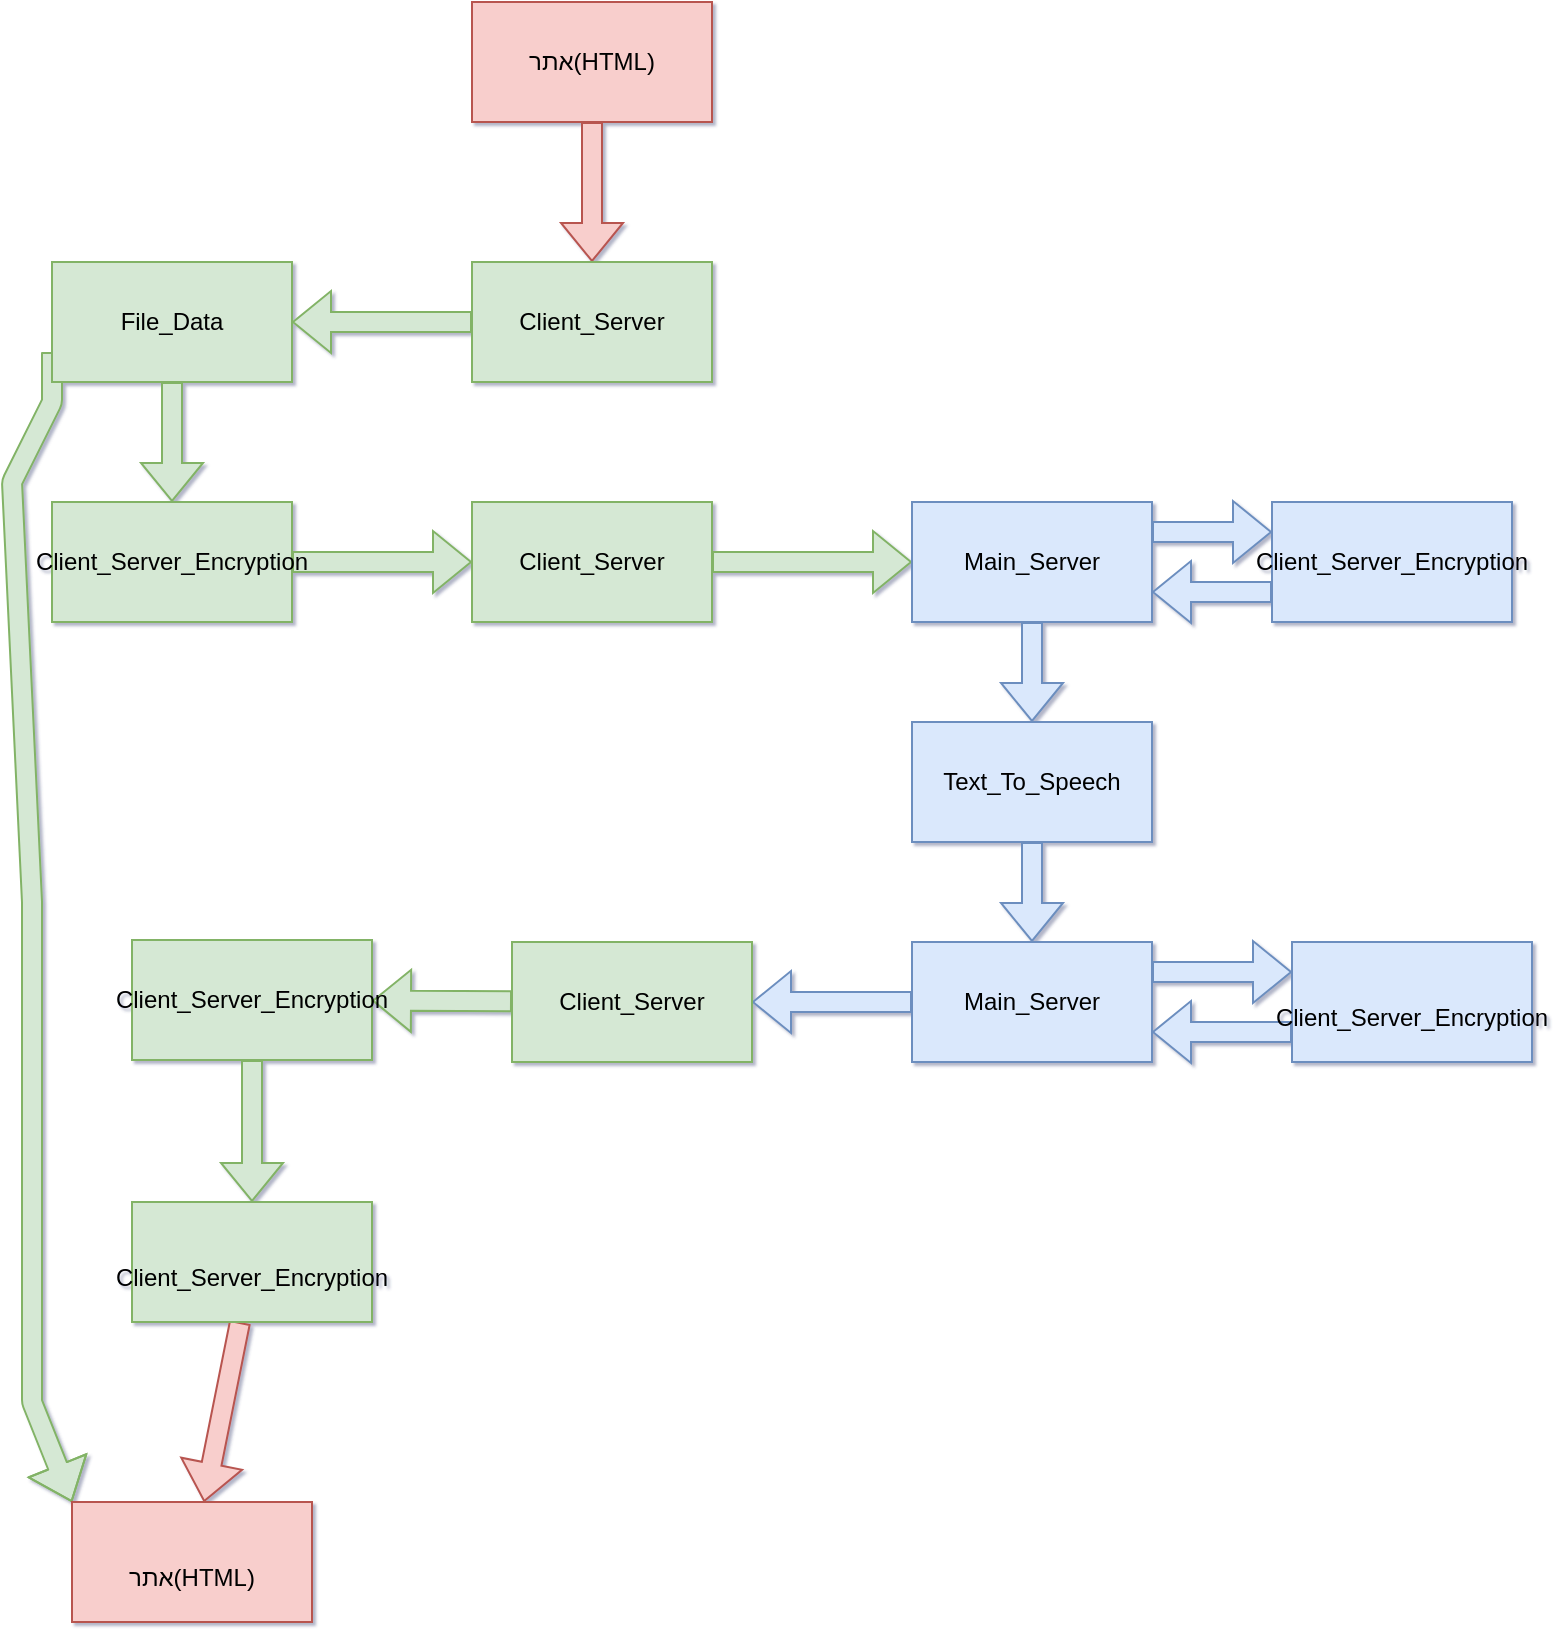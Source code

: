 <mxfile version="17.5.1" type="github">
  <diagram id="Z9QZm6c8eoxHo2ETA0aJ" name="Page-1">
    <mxGraphModel dx="1422" dy="762" grid="1" gridSize="10" guides="1" tooltips="1" connect="1" arrows="1" fold="1" page="1" pageScale="1" pageWidth="827" pageHeight="1169" background="none" math="0" shadow="1">
      <root>
        <mxCell id="0" />
        <mxCell id="1" parent="0" />
        <mxCell id="uZUBSTvquDvs18WI79-K-3" value="" style="edgeStyle=orthogonalEdgeStyle;rounded=0;orthogonalLoop=1;jettySize=auto;html=1;fillColor=#f8cecc;strokeColor=#b85450;shape=flexArrow;" parent="1" source="uZUBSTvquDvs18WI79-K-1" target="uZUBSTvquDvs18WI79-K-2" edge="1">
          <mxGeometry relative="1" as="geometry" />
        </mxCell>
        <mxCell id="uZUBSTvquDvs18WI79-K-1" value="אתר(HTML)" style="rounded=0;whiteSpace=wrap;html=1;fillColor=#f8cecc;strokeColor=#b85450;horizontal=1;verticalAlign=middle;" parent="1" vertex="1">
          <mxGeometry x="260" y="10" width="120" height="60" as="geometry" />
        </mxCell>
        <mxCell id="uZUBSTvquDvs18WI79-K-5" value="" style="edgeStyle=orthogonalEdgeStyle;rounded=0;orthogonalLoop=1;jettySize=auto;html=1;shape=flexArrow;fillColor=#d5e8d4;strokeColor=#82b366;" parent="1" source="uZUBSTvquDvs18WI79-K-2" target="uZUBSTvquDvs18WI79-K-4" edge="1">
          <mxGeometry relative="1" as="geometry" />
        </mxCell>
        <mxCell id="uZUBSTvquDvs18WI79-K-2" value="Client_Server" style="rounded=0;whiteSpace=wrap;html=1;fillColor=#d5e8d4;strokeColor=#82b366;" parent="1" vertex="1">
          <mxGeometry x="260" y="140" width="120" height="60" as="geometry" />
        </mxCell>
        <mxCell id="uZUBSTvquDvs18WI79-K-44" value="" style="edgeStyle=none;rounded=0;orthogonalLoop=1;jettySize=auto;html=1;fillColor=#d5e8d4;strokeColor=#82b366;shape=flexArrow;" parent="1" source="uZUBSTvquDvs18WI79-K-4" target="uZUBSTvquDvs18WI79-K-43" edge="1">
          <mxGeometry relative="1" as="geometry" />
        </mxCell>
        <mxCell id="nFe4-SsjxK17j_JVTDlZ-9" value="" style="edgeStyle=none;shape=flexArrow;orthogonalLoop=1;jettySize=auto;html=1;entryX=0;entryY=0;entryDx=0;entryDy=0;fillColor=#d5e8d4;strokeColor=#82b366;exitX=0;exitY=0.75;exitDx=0;exitDy=0;" edge="1" parent="1" source="uZUBSTvquDvs18WI79-K-4" target="uZUBSTvquDvs18WI79-K-67">
          <mxGeometry relative="1" as="geometry">
            <mxPoint x="60" y="210" as="sourcePoint" />
            <mxPoint x="70" y="750" as="targetPoint" />
            <Array as="points">
              <mxPoint x="50" y="210" />
              <mxPoint x="30" y="250" />
              <mxPoint x="40" y="460" />
              <mxPoint x="40" y="710" />
            </Array>
          </mxGeometry>
        </mxCell>
        <mxCell id="uZUBSTvquDvs18WI79-K-4" value="File_Data" style="rounded=0;whiteSpace=wrap;html=1;fillColor=#d5e8d4;strokeColor=#82b366;" parent="1" vertex="1">
          <mxGeometry x="50" y="140" width="120" height="60" as="geometry" />
        </mxCell>
        <mxCell id="uZUBSTvquDvs18WI79-K-46" value="" style="edgeStyle=none;rounded=0;orthogonalLoop=1;jettySize=auto;html=1;shape=flexArrow;fillColor=#d5e8d4;strokeColor=#82b366;" parent="1" source="uZUBSTvquDvs18WI79-K-43" target="uZUBSTvquDvs18WI79-K-45" edge="1">
          <mxGeometry relative="1" as="geometry" />
        </mxCell>
        <mxCell id="uZUBSTvquDvs18WI79-K-43" value="Client_Server_Encryption" style="rounded=0;whiteSpace=wrap;html=1;fillColor=#d5e8d4;strokeColor=#82b366;" parent="1" vertex="1">
          <mxGeometry x="50" y="260" width="120" height="60" as="geometry" />
        </mxCell>
        <mxCell id="uZUBSTvquDvs18WI79-K-48" value="" style="edgeStyle=none;rounded=0;orthogonalLoop=1;jettySize=auto;html=1;fillColor=#d5e8d4;strokeColor=#82b366;shape=flexArrow;" parent="1" source="uZUBSTvquDvs18WI79-K-45" target="uZUBSTvquDvs18WI79-K-47" edge="1">
          <mxGeometry relative="1" as="geometry" />
        </mxCell>
        <mxCell id="uZUBSTvquDvs18WI79-K-45" value="Client_Server" style="rounded=0;whiteSpace=wrap;html=1;fillColor=#d5e8d4;strokeColor=#82b366;" parent="1" vertex="1">
          <mxGeometry x="260" y="260" width="120" height="60" as="geometry" />
        </mxCell>
        <mxCell id="uZUBSTvquDvs18WI79-K-50" value="" style="edgeStyle=none;rounded=0;orthogonalLoop=1;jettySize=auto;html=1;fillColor=#dae8fc;strokeColor=#6c8ebf;shape=flexArrow;" parent="1" source="uZUBSTvquDvs18WI79-K-47" target="uZUBSTvquDvs18WI79-K-49" edge="1">
          <mxGeometry relative="1" as="geometry" />
        </mxCell>
        <mxCell id="uZUBSTvquDvs18WI79-K-53" value="" style="edgeStyle=none;rounded=0;orthogonalLoop=1;jettySize=auto;html=1;exitX=1;exitY=0.25;exitDx=0;exitDy=0;entryX=0;entryY=0.25;entryDx=0;entryDy=0;fillColor=#dae8fc;strokeColor=#6c8ebf;shape=flexArrow;" parent="1" source="uZUBSTvquDvs18WI79-K-47" target="uZUBSTvquDvs18WI79-K-51" edge="1">
          <mxGeometry relative="1" as="geometry" />
        </mxCell>
        <mxCell id="uZUBSTvquDvs18WI79-K-47" value="Main_Server" style="rounded=0;whiteSpace=wrap;html=1;fillColor=#dae8fc;strokeColor=#6c8ebf;" parent="1" vertex="1">
          <mxGeometry x="480" y="260" width="120" height="60" as="geometry" />
        </mxCell>
        <mxCell id="uZUBSTvquDvs18WI79-K-60" value="" style="edgeStyle=none;rounded=0;orthogonalLoop=1;jettySize=auto;html=1;fillColor=#dae8fc;strokeColor=#6c8ebf;shape=flexArrow;" parent="1" source="uZUBSTvquDvs18WI79-K-49" target="uZUBSTvquDvs18WI79-K-59" edge="1">
          <mxGeometry relative="1" as="geometry" />
        </mxCell>
        <mxCell id="uZUBSTvquDvs18WI79-K-49" value="Text_To_Speech" style="rounded=0;whiteSpace=wrap;html=1;fillColor=#dae8fc;strokeColor=#6c8ebf;" parent="1" vertex="1">
          <mxGeometry x="480" y="370" width="120" height="60" as="geometry" />
        </mxCell>
        <mxCell id="uZUBSTvquDvs18WI79-K-52" value="" style="edgeStyle=none;rounded=0;orthogonalLoop=1;jettySize=auto;html=1;exitX=0;exitY=0.75;exitDx=0;exitDy=0;entryX=1;entryY=0.75;entryDx=0;entryDy=0;shape=flexArrow;fillColor=#dae8fc;strokeColor=#6c8ebf;" parent="1" source="uZUBSTvquDvs18WI79-K-51" target="uZUBSTvquDvs18WI79-K-47" edge="1">
          <mxGeometry relative="1" as="geometry" />
        </mxCell>
        <mxCell id="uZUBSTvquDvs18WI79-K-51" value="Client_Server_Encryption" style="rounded=0;whiteSpace=wrap;html=1;fillColor=#dae8fc;strokeColor=#6c8ebf;" parent="1" vertex="1">
          <mxGeometry x="660" y="260" width="120" height="60" as="geometry" />
        </mxCell>
        <mxCell id="uZUBSTvquDvs18WI79-K-56" value="" style="edgeStyle=none;rounded=0;orthogonalLoop=1;jettySize=auto;html=1;exitX=1;exitY=0.25;exitDx=0;exitDy=0;entryX=0;entryY=0.25;entryDx=0;entryDy=0;fillColor=#dae8fc;strokeColor=#6c8ebf;shape=flexArrow;" parent="1" source="uZUBSTvquDvs18WI79-K-59" target="uZUBSTvquDvs18WI79-K-58" edge="1">
          <mxGeometry relative="1" as="geometry">
            <mxPoint x="610" y="455" as="sourcePoint" />
          </mxGeometry>
        </mxCell>
        <mxCell id="uZUBSTvquDvs18WI79-K-57" value="" style="edgeStyle=none;rounded=0;orthogonalLoop=1;jettySize=auto;html=1;exitX=0;exitY=0.75;exitDx=0;exitDy=0;entryX=1;entryY=0.75;entryDx=0;entryDy=0;shape=flexArrow;fillColor=#dae8fc;strokeColor=#6c8ebf;" parent="1" source="uZUBSTvquDvs18WI79-K-58" target="uZUBSTvquDvs18WI79-K-59" edge="1">
          <mxGeometry relative="1" as="geometry">
            <mxPoint x="610" y="485" as="targetPoint" />
          </mxGeometry>
        </mxCell>
        <mxCell id="uZUBSTvquDvs18WI79-K-58" value="&lt;br&gt;&lt;span style=&quot;font-family: &amp;#34;helvetica&amp;#34;&quot;&gt;Client_Server_Encryption&lt;/span&gt;" style="rounded=0;whiteSpace=wrap;html=1;fillColor=#dae8fc;strokeColor=#6c8ebf;" parent="1" vertex="1">
          <mxGeometry x="670" y="480" width="120" height="60" as="geometry" />
        </mxCell>
        <mxCell id="uZUBSTvquDvs18WI79-K-62" value="" style="edgeStyle=none;rounded=0;orthogonalLoop=1;jettySize=auto;html=1;fillColor=#dae8fc;strokeColor=#6c8ebf;shape=flexArrow;" parent="1" source="uZUBSTvquDvs18WI79-K-59" target="uZUBSTvquDvs18WI79-K-61" edge="1">
          <mxGeometry relative="1" as="geometry" />
        </mxCell>
        <mxCell id="uZUBSTvquDvs18WI79-K-59" value="Main_Server" style="rounded=0;whiteSpace=wrap;html=1;fillColor=#dae8fc;strokeColor=#6c8ebf;" parent="1" vertex="1">
          <mxGeometry x="480" y="480" width="120" height="60" as="geometry" />
        </mxCell>
        <mxCell id="uZUBSTvquDvs18WI79-K-64" value="" style="edgeStyle=none;rounded=0;orthogonalLoop=1;jettySize=auto;html=1;shape=flexArrow;fillColor=#d5e8d4;strokeColor=#82b366;" parent="1" source="uZUBSTvquDvs18WI79-K-61" target="uZUBSTvquDvs18WI79-K-63" edge="1">
          <mxGeometry relative="1" as="geometry" />
        </mxCell>
        <mxCell id="uZUBSTvquDvs18WI79-K-61" value="Client_Server" style="rounded=0;whiteSpace=wrap;html=1;fillColor=#d5e8d4;strokeColor=#82b366;" parent="1" vertex="1">
          <mxGeometry x="280" y="480" width="120" height="60" as="geometry" />
        </mxCell>
        <mxCell id="uZUBSTvquDvs18WI79-K-66" value="" style="edgeStyle=none;rounded=0;orthogonalLoop=1;jettySize=auto;html=1;shape=flexArrow;fillColor=#d5e8d4;strokeColor=#82b366;" parent="1" source="uZUBSTvquDvs18WI79-K-63" target="uZUBSTvquDvs18WI79-K-65" edge="1">
          <mxGeometry relative="1" as="geometry" />
        </mxCell>
        <mxCell id="uZUBSTvquDvs18WI79-K-63" value="&lt;span style=&quot;font-family: &amp;#34;helvetica&amp;#34;&quot;&gt;Client_Server_Encryption&lt;/span&gt;" style="rounded=0;whiteSpace=wrap;html=1;fillColor=#d5e8d4;strokeColor=#82b366;" parent="1" vertex="1">
          <mxGeometry x="90" y="479" width="120" height="60" as="geometry" />
        </mxCell>
        <mxCell id="uZUBSTvquDvs18WI79-K-68" value="" style="edgeStyle=none;rounded=0;orthogonalLoop=1;jettySize=auto;html=1;fillColor=#f8cecc;strokeColor=#b85450;shape=flexArrow;" parent="1" source="uZUBSTvquDvs18WI79-K-65" target="uZUBSTvquDvs18WI79-K-67" edge="1">
          <mxGeometry relative="1" as="geometry" />
        </mxCell>
        <mxCell id="uZUBSTvquDvs18WI79-K-65" value="&lt;br style=&quot;color: rgb(0 , 0 , 0) ; font-family: &amp;#34;helvetica&amp;#34; ; font-size: 12px ; font-style: normal ; font-weight: 400 ; letter-spacing: normal ; text-align: center ; text-indent: 0px ; text-transform: none ; word-spacing: 0px ; background-color: rgb(248 , 249 , 250)&quot;&gt;&lt;span style=&quot;font-family: &amp;#34;helvetica&amp;#34;&quot;&gt;Client_Server_Encryption&lt;/span&gt;&lt;br style=&quot;font-family: &amp;#34;helvetica&amp;#34;&quot;&gt;" style="rounded=0;whiteSpace=wrap;html=1;fillColor=#d5e8d4;strokeColor=#82b366;" parent="1" vertex="1">
          <mxGeometry x="90" y="610" width="120" height="60" as="geometry" />
        </mxCell>
        <mxCell id="uZUBSTvquDvs18WI79-K-67" value="&lt;br&gt;&lt;span style=&quot;font-family: &amp;#34;helvetica&amp;#34;&quot;&gt;אתר(HTML)&lt;/span&gt;" style="rounded=0;whiteSpace=wrap;html=1;fillColor=#f8cecc;strokeColor=#b85450;" parent="1" vertex="1">
          <mxGeometry x="60" y="760" width="120" height="60" as="geometry" />
        </mxCell>
      </root>
    </mxGraphModel>
  </diagram>
</mxfile>
